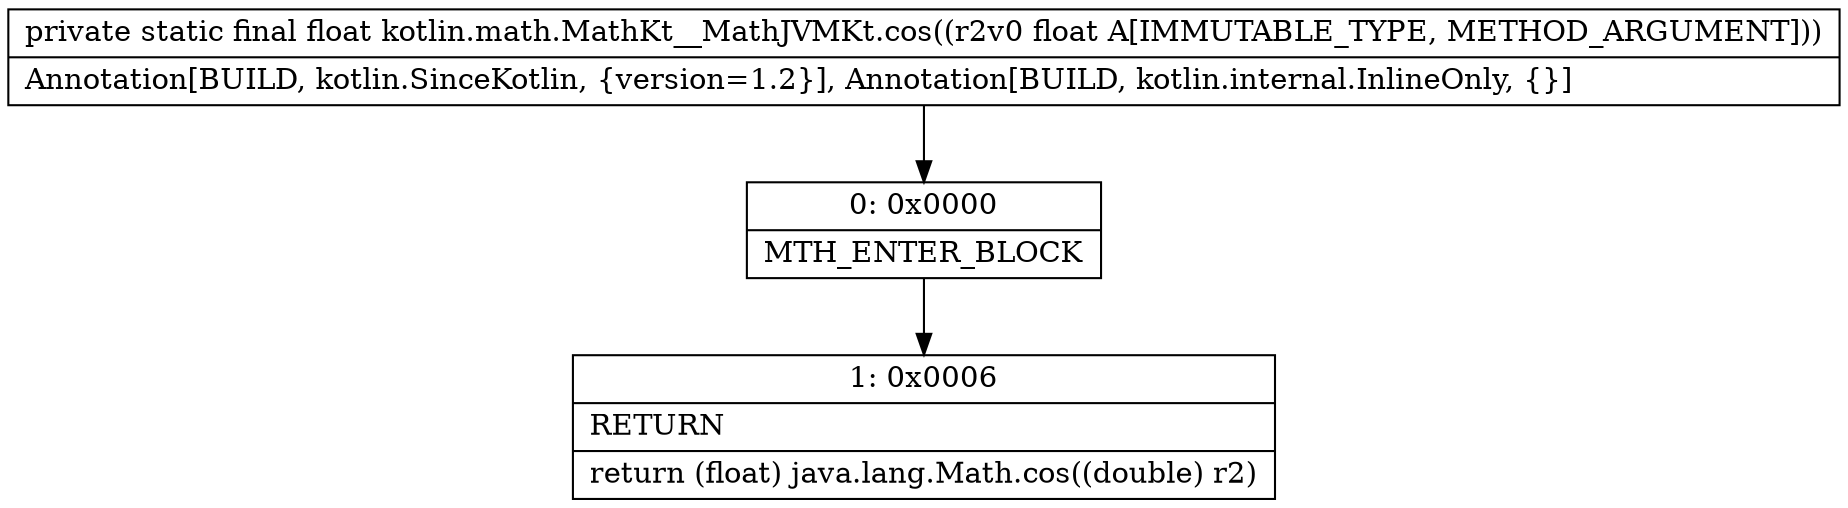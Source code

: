 digraph "CFG forkotlin.math.MathKt__MathJVMKt.cos(F)F" {
Node_0 [shape=record,label="{0\:\ 0x0000|MTH_ENTER_BLOCK\l}"];
Node_1 [shape=record,label="{1\:\ 0x0006|RETURN\l|return (float) java.lang.Math.cos((double) r2)\l}"];
MethodNode[shape=record,label="{private static final float kotlin.math.MathKt__MathJVMKt.cos((r2v0 float A[IMMUTABLE_TYPE, METHOD_ARGUMENT]))  | Annotation[BUILD, kotlin.SinceKotlin, \{version=1.2\}], Annotation[BUILD, kotlin.internal.InlineOnly, \{\}]\l}"];
MethodNode -> Node_0;
Node_0 -> Node_1;
}

